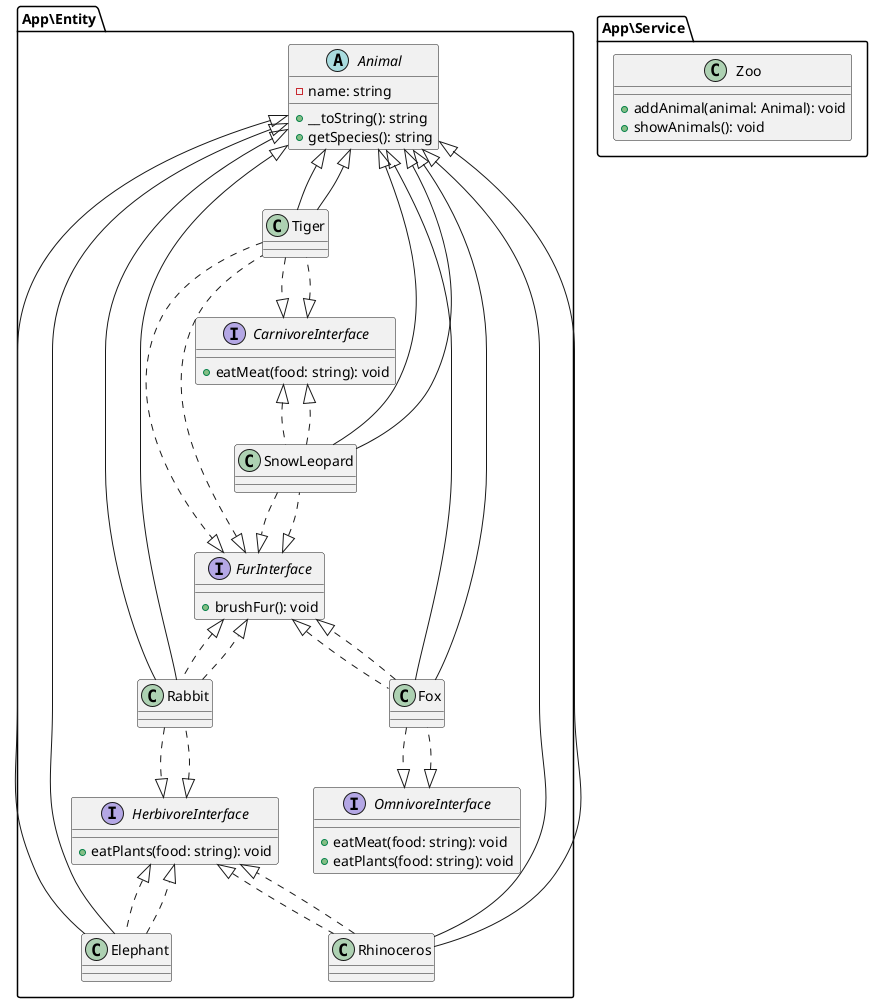 @startuml

package "App\\Entity" {
  abstract class Animal {
    - name: string
    + __toString(): string
    + getSpecies(): string
  }

  interface CarnivoreInterface {
    + eatMeat(food: string): void
  }

  interface HerbivoreInterface {
    + eatPlants(food: string): void
  }

  interface OmnivoreInterface {
    + eatMeat(food: string): void
    + eatPlants(food: string): void
  }

  interface FurInterface {
    + brushFur(): void
  }

  class Tiger extends Animal implements CarnivoreInterface, FurInterface
  class Elephant extends Animal implements HerbivoreInterface
  class Rhinoceros extends Animal implements HerbivoreInterface
  class Fox extends Animal implements OmnivoreInterface, FurInterface
  class SnowLeopard extends Animal implements CarnivoreInterface, FurInterface
  class Rabbit extends Animal implements HerbivoreInterface, FurInterface
}

package "App\\Service" {
  class Zoo {
    + addAnimal(animal: Animal): void
    + showAnimals(): void
  }
}

Animal <|-- Tiger
Animal <|-- Elephant
Animal <|-- Rhinoceros
Animal <|-- Fox
Animal <|-- SnowLeopard
Animal <|-- Rabbit

Tiger ..|> CarnivoreInterface
Tiger ..|> FurInterface
Elephant ..|> HerbivoreInterface
Rhinoceros ..|> HerbivoreInterface
Fox ..|> OmnivoreInterface
Fox ..|> FurInterface
SnowLeopard ..|> CarnivoreInterface
SnowLeopard ..|> FurInterface
Rabbit ..|> HerbivoreInterface
Rabbit ..|> FurInterface

@enduml 